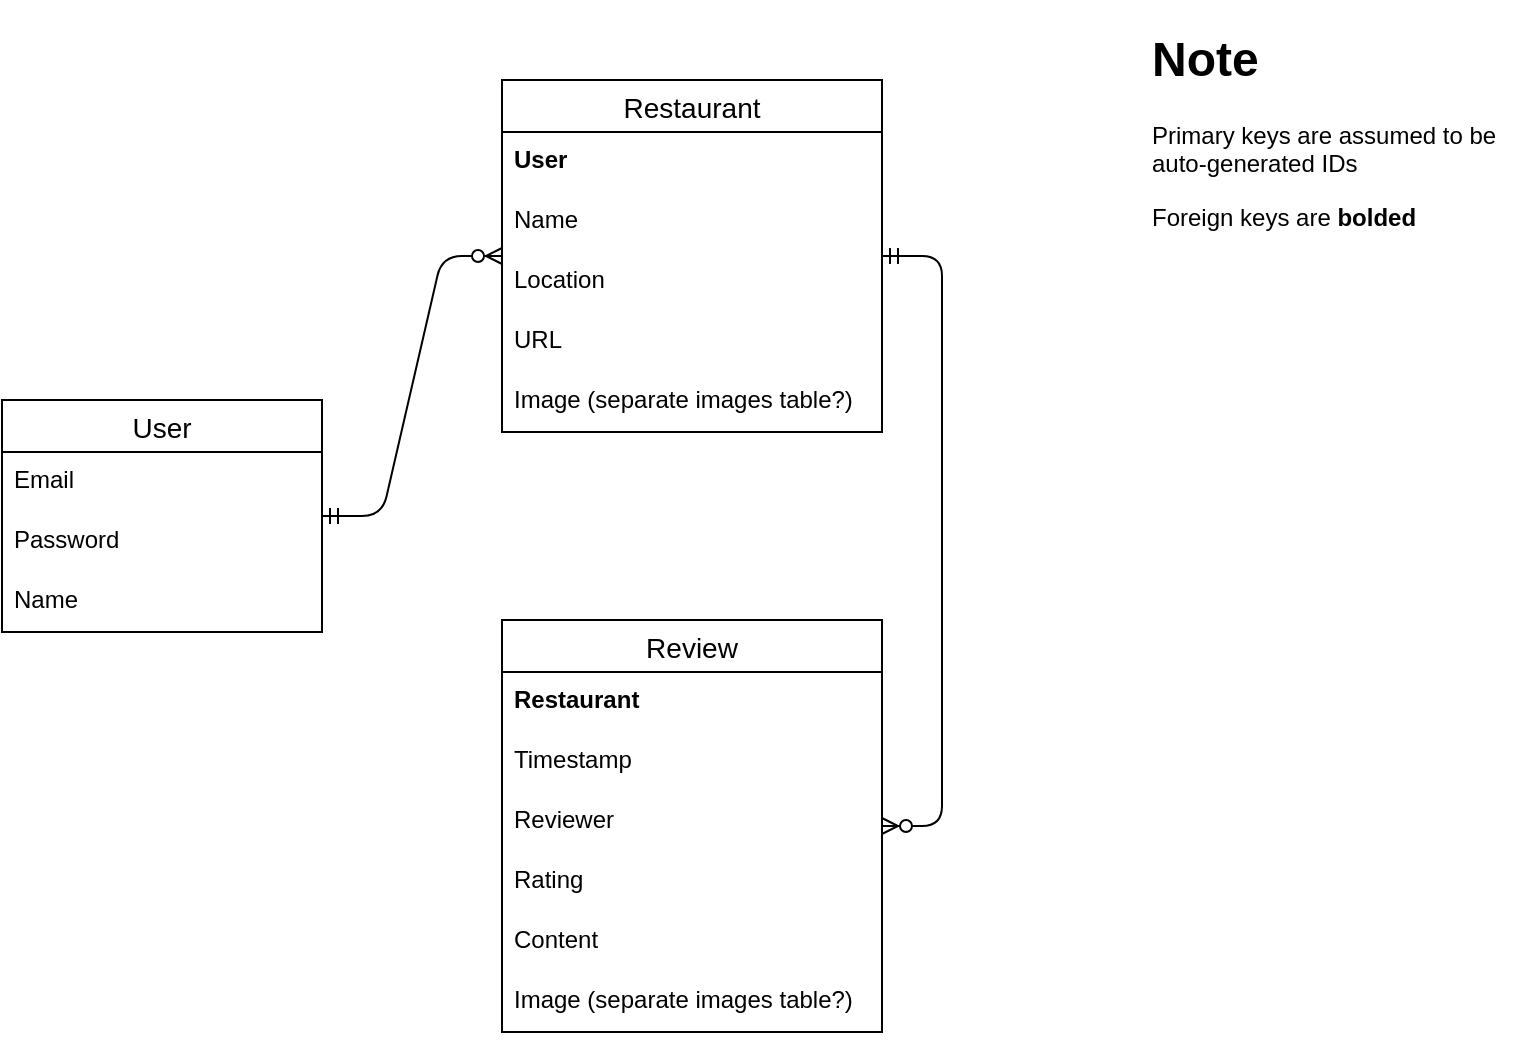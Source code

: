 <mxfile version="14.8.4" type="device" pages="12"><diagram id="5oEE_ct5VxnnMTfyOoCr" name="Schema"><mxGraphModel dx="1199" dy="1152" grid="1" gridSize="10" guides="1" tooltips="1" connect="1" arrows="1" fold="1" page="1" pageScale="1" pageWidth="850" pageHeight="1100" math="0" shadow="0"><root><mxCell id="q6ks9t6VOTI4pPH1_B_X-0"/><mxCell id="q6ks9t6VOTI4pPH1_B_X-1" parent="q6ks9t6VOTI4pPH1_B_X-0"/><mxCell id="yuZAenUmKrRxkh9BhnZt-13" value="User" style="swimlane;fontStyle=0;childLayout=stackLayout;horizontal=1;startSize=26;horizontalStack=0;resizeParent=1;resizeParentMax=0;resizeLast=0;collapsible=1;marginBottom=0;align=center;fontSize=14;" vertex="1" parent="q6ks9t6VOTI4pPH1_B_X-1"><mxGeometry x="80" y="200" width="160" height="116" as="geometry"/></mxCell><mxCell id="yuZAenUmKrRxkh9BhnZt-14" value="Email" style="text;strokeColor=none;fillColor=none;spacingLeft=4;spacingRight=4;overflow=hidden;rotatable=0;points=[[0,0.5],[1,0.5]];portConstraint=eastwest;fontSize=12;" vertex="1" parent="yuZAenUmKrRxkh9BhnZt-13"><mxGeometry y="26" width="160" height="30" as="geometry"/></mxCell><mxCell id="yuZAenUmKrRxkh9BhnZt-15" value="Password" style="text;strokeColor=none;fillColor=none;spacingLeft=4;spacingRight=4;overflow=hidden;rotatable=0;points=[[0,0.5],[1,0.5]];portConstraint=eastwest;fontSize=12;" vertex="1" parent="yuZAenUmKrRxkh9BhnZt-13"><mxGeometry y="56" width="160" height="30" as="geometry"/></mxCell><mxCell id="yuZAenUmKrRxkh9BhnZt-16" value="Name" style="text;strokeColor=none;fillColor=none;spacingLeft=4;spacingRight=4;overflow=hidden;rotatable=0;points=[[0,0.5],[1,0.5]];portConstraint=eastwest;fontSize=12;" vertex="1" parent="yuZAenUmKrRxkh9BhnZt-13"><mxGeometry y="86" width="160" height="30" as="geometry"/></mxCell><mxCell id="yuZAenUmKrRxkh9BhnZt-17" value="Restaurant" style="swimlane;fontStyle=0;childLayout=stackLayout;horizontal=1;startSize=26;horizontalStack=0;resizeParent=1;resizeParentMax=0;resizeLast=0;collapsible=1;marginBottom=0;align=center;fontSize=14;" vertex="1" parent="q6ks9t6VOTI4pPH1_B_X-1"><mxGeometry x="330" y="40" width="190" height="176" as="geometry"/></mxCell><mxCell id="yuZAenUmKrRxkh9BhnZt-47" value="User" style="text;strokeColor=none;fillColor=none;spacingLeft=4;spacingRight=4;overflow=hidden;rotatable=0;points=[[0,0.5],[1,0.5]];portConstraint=eastwest;fontSize=12;fontStyle=1" vertex="1" parent="yuZAenUmKrRxkh9BhnZt-17"><mxGeometry y="26" width="190" height="30" as="geometry"/></mxCell><mxCell id="yuZAenUmKrRxkh9BhnZt-18" value="Name" style="text;strokeColor=none;fillColor=none;spacingLeft=4;spacingRight=4;overflow=hidden;rotatable=0;points=[[0,0.5],[1,0.5]];portConstraint=eastwest;fontSize=12;" vertex="1" parent="yuZAenUmKrRxkh9BhnZt-17"><mxGeometry y="56" width="190" height="30" as="geometry"/></mxCell><mxCell id="yuZAenUmKrRxkh9BhnZt-20" value="Location" style="text;strokeColor=none;fillColor=none;spacingLeft=4;spacingRight=4;overflow=hidden;rotatable=0;points=[[0,0.5],[1,0.5]];portConstraint=eastwest;fontSize=12;" vertex="1" parent="yuZAenUmKrRxkh9BhnZt-17"><mxGeometry y="86" width="190" height="30" as="geometry"/></mxCell><mxCell id="yuZAenUmKrRxkh9BhnZt-36" value="URL" style="text;strokeColor=none;fillColor=none;spacingLeft=4;spacingRight=4;overflow=hidden;rotatable=0;points=[[0,0.5],[1,0.5]];portConstraint=eastwest;fontSize=12;" vertex="1" parent="yuZAenUmKrRxkh9BhnZt-17"><mxGeometry y="116" width="190" height="30" as="geometry"/></mxCell><mxCell id="yuZAenUmKrRxkh9BhnZt-19" value="Image (separate images table?)" style="text;strokeColor=none;fillColor=none;spacingLeft=4;spacingRight=4;overflow=hidden;rotatable=0;points=[[0,0.5],[1,0.5]];portConstraint=eastwest;fontSize=12;" vertex="1" parent="yuZAenUmKrRxkh9BhnZt-17"><mxGeometry y="146" width="190" height="30" as="geometry"/></mxCell><mxCell id="yuZAenUmKrRxkh9BhnZt-37" value="Review" style="swimlane;fontStyle=0;childLayout=stackLayout;horizontal=1;startSize=26;horizontalStack=0;resizeParent=1;resizeParentMax=0;resizeLast=0;collapsible=1;marginBottom=0;align=center;fontSize=14;" vertex="1" parent="q6ks9t6VOTI4pPH1_B_X-1"><mxGeometry x="330" y="310" width="190" height="206" as="geometry"/></mxCell><mxCell id="yuZAenUmKrRxkh9BhnZt-38" value="Restaurant" style="text;strokeColor=none;fillColor=none;spacingLeft=4;spacingRight=4;overflow=hidden;rotatable=0;points=[[0,0.5],[1,0.5]];portConstraint=eastwest;fontSize=12;fontStyle=1" vertex="1" parent="yuZAenUmKrRxkh9BhnZt-37"><mxGeometry y="26" width="190" height="30" as="geometry"/></mxCell><mxCell id="yuZAenUmKrRxkh9BhnZt-64" value="Timestamp" style="text;strokeColor=none;fillColor=none;spacingLeft=4;spacingRight=4;overflow=hidden;rotatable=0;points=[[0,0.5],[1,0.5]];portConstraint=eastwest;fontSize=12;" vertex="1" parent="yuZAenUmKrRxkh9BhnZt-37"><mxGeometry y="56" width="190" height="30" as="geometry"/></mxCell><mxCell id="yuZAenUmKrRxkh9BhnZt-46" value="Reviewer" style="text;strokeColor=none;fillColor=none;spacingLeft=4;spacingRight=4;overflow=hidden;rotatable=0;points=[[0,0.5],[1,0.5]];portConstraint=eastwest;fontSize=12;" vertex="1" parent="yuZAenUmKrRxkh9BhnZt-37"><mxGeometry y="86" width="190" height="30" as="geometry"/></mxCell><mxCell id="yuZAenUmKrRxkh9BhnZt-40" value="Rating" style="text;strokeColor=none;fillColor=none;spacingLeft=4;spacingRight=4;overflow=hidden;rotatable=0;points=[[0,0.5],[1,0.5]];portConstraint=eastwest;fontSize=12;" vertex="1" parent="yuZAenUmKrRxkh9BhnZt-37"><mxGeometry y="116" width="190" height="30" as="geometry"/></mxCell><mxCell id="yuZAenUmKrRxkh9BhnZt-39" value="Content" style="text;strokeColor=none;fillColor=none;spacingLeft=4;spacingRight=4;overflow=hidden;rotatable=0;points=[[0,0.5],[1,0.5]];portConstraint=eastwest;fontSize=12;" vertex="1" parent="yuZAenUmKrRxkh9BhnZt-37"><mxGeometry y="146" width="190" height="30" as="geometry"/></mxCell><mxCell id="yuZAenUmKrRxkh9BhnZt-43" value="Image (separate images table?)" style="text;strokeColor=none;fillColor=none;spacingLeft=4;spacingRight=4;overflow=hidden;rotatable=0;points=[[0,0.5],[1,0.5]];portConstraint=eastwest;fontSize=12;fontStyle=0" vertex="1" parent="yuZAenUmKrRxkh9BhnZt-37"><mxGeometry y="176" width="190" height="30" as="geometry"/></mxCell><mxCell id="yuZAenUmKrRxkh9BhnZt-42" value="&lt;h1&gt;Note&lt;/h1&gt;&lt;p&gt;Primary keys are assumed to be auto-generated IDs&lt;/p&gt;&lt;p&gt;Foreign keys are &lt;b&gt;bolded&lt;/b&gt;&lt;/p&gt;" style="text;html=1;strokeColor=none;fillColor=none;spacing=5;spacingTop=-20;whiteSpace=wrap;overflow=hidden;rounded=0;" vertex="1" parent="q6ks9t6VOTI4pPH1_B_X-1"><mxGeometry x="650" y="10" width="190" height="120" as="geometry"/></mxCell><mxCell id="yuZAenUmKrRxkh9BhnZt-61" value="" style="edgeStyle=entityRelationEdgeStyle;fontSize=12;html=1;endArrow=ERzeroToMany;startArrow=ERmandOne;" edge="1" parent="q6ks9t6VOTI4pPH1_B_X-1" source="yuZAenUmKrRxkh9BhnZt-13" target="yuZAenUmKrRxkh9BhnZt-17"><mxGeometry width="100" height="100" relative="1" as="geometry"><mxPoint x="420" y="340" as="sourcePoint"/><mxPoint x="520" y="240" as="targetPoint"/></mxGeometry></mxCell><mxCell id="yuZAenUmKrRxkh9BhnZt-62" value="" style="edgeStyle=entityRelationEdgeStyle;fontSize=12;html=1;endArrow=ERzeroToMany;startArrow=ERmandOne;" edge="1" parent="q6ks9t6VOTI4pPH1_B_X-1" source="yuZAenUmKrRxkh9BhnZt-17" target="yuZAenUmKrRxkh9BhnZt-37"><mxGeometry width="100" height="100" relative="1" as="geometry"><mxPoint x="420" y="340" as="sourcePoint"/><mxPoint x="520" y="240" as="targetPoint"/></mxGeometry></mxCell></root></mxGraphModel></diagram><diagram id="NB1L6cNNMP4QHgLLahDc" name="Flow Diagrams"><mxGraphModel dx="1199" dy="1152" grid="1" gridSize="10" guides="1" tooltips="1" connect="1" arrows="1" fold="1" page="1" pageScale="1" pageWidth="850" pageHeight="1100" math="0" shadow="0"><root><mxCell id="PWWmyEeQznSZ1JZ-fvYq-0"/><mxCell id="PWWmyEeQznSZ1JZ-fvYq-1" parent="PWWmyEeQznSZ1JZ-fvYq-0"/><mxCell id="PWWmyEeQznSZ1JZ-fvYq-2" value="Login/registration flow" style="ellipse" parent="PWWmyEeQznSZ1JZ-fvYq-1" vertex="1"><mxGeometry x="98.69" y="40" width="156.04" height="30" as="geometry"/></mxCell><mxCell id="PWWmyEeQznSZ1JZ-fvYq-3" value="Enter field data" style="rounded=1;" parent="PWWmyEeQznSZ1JZ-fvYq-1" vertex="1"><mxGeometry x="133.8" y="170" width="96.2" height="30" as="geometry"/></mxCell><mxCell id="PWWmyEeQznSZ1JZ-fvYq-4" value="" style="curved=1;noEdgeStyle=1;orthogonal=1;" parent="PWWmyEeQznSZ1JZ-fvYq-1" source="PWWmyEeQznSZ1JZ-fvYq-2" target="PWWmyEeQznSZ1JZ-fvYq-3" edge="1"><mxGeometry relative="1" as="geometry"><Array as="points"><mxPoint x="173.963" y="82"/><mxPoint x="173.963" y="158"/></Array></mxGeometry></mxCell><mxCell id="PWWmyEeQznSZ1JZ-fvYq-5" value="Submit" style="rounded=1;" parent="PWWmyEeQznSZ1JZ-fvYq-1" vertex="1"><mxGeometry x="98.685" y="550" width="80" height="30" as="geometry"/></mxCell><mxCell id="PWWmyEeQznSZ1JZ-fvYq-6" value="" style="curved=1;noEdgeStyle=1;orthogonal=1;" parent="PWWmyEeQznSZ1JZ-fvYq-1" source="PWWmyEeQznSZ1JZ-fvYq-9" target="PWWmyEeQznSZ1JZ-fvYq-5" edge="1"><mxGeometry relative="1" as="geometry"><Array as="points"><mxPoint x="90.344" y="462"/><mxPoint x="138.685" y="538"/></Array></mxGeometry></mxCell><mxCell id="PWWmyEeQznSZ1JZ-fvYq-7" value="(Validate on server)" style="rounded=1;" parent="PWWmyEeQznSZ1JZ-fvYq-1" vertex="1"><mxGeometry x="130" y="680" width="127.02" height="30" as="geometry"/></mxCell><mxCell id="PWWmyEeQznSZ1JZ-fvYq-8" value="" style="curved=1;noEdgeStyle=1;orthogonal=1;" parent="PWWmyEeQznSZ1JZ-fvYq-1" source="PWWmyEeQznSZ1JZ-fvYq-5" target="PWWmyEeQznSZ1JZ-fvYq-7" edge="1"><mxGeometry relative="1" as="geometry"><Array as="points"><mxPoint x="138.685" y="592"/><mxPoint x="187.027" y="668"/></Array></mxGeometry></mxCell><mxCell id="PWWmyEeQznSZ1JZ-fvYq-9" value="Validate on client" style="rounded=1;" parent="PWWmyEeQznSZ1JZ-fvYq-1" vertex="1"><mxGeometry x="50" y="360" width="100" height="30" as="geometry"/></mxCell><mxCell id="PWWmyEeQznSZ1JZ-fvYq-10" value="" style="curved=1;noEdgeStyle=1;orthogonal=1;" parent="PWWmyEeQznSZ1JZ-fvYq-1" source="PWWmyEeQznSZ1JZ-fvYq-3" target="PWWmyEeQznSZ1JZ-fvYq-9" edge="1"><mxGeometry relative="1" as="geometry"><Array as="points"><mxPoint x="156.197" y="212"/><mxPoint x="90.344" y="288"/></Array></mxGeometry></mxCell><mxCell id="PWWmyEeQznSZ1JZ-fvYq-11" value="Examples:&#10;&#10;Registration&#10;- Email&#10;- Name&#10;- Password&#10;&#10;Login&#10;- Email&#10;- Password" style="rounded=1;" parent="PWWmyEeQznSZ1JZ-fvYq-1" vertex="1"><mxGeometry x="165.938" y="300" width="180" height="150" as="geometry"/></mxCell><mxCell id="PWWmyEeQznSZ1JZ-fvYq-12" value="" style="curved=1;noEdgeStyle=1;orthogonal=1;" parent="PWWmyEeQznSZ1JZ-fvYq-1" source="PWWmyEeQznSZ1JZ-fvYq-3" target="PWWmyEeQznSZ1JZ-fvYq-11" edge="1"><mxGeometry relative="1" as="geometry"><Array as="points"><mxPoint x="191.729" y="212"/><mxPoint x="255.938" y="288"/></Array></mxGeometry></mxCell><mxCell id="PWWmyEeQznSZ1JZ-fvYq-13" value="Add new user to database" style="rounded=1;" parent="PWWmyEeQznSZ1JZ-fvYq-1" vertex="1"><mxGeometry x="30" y="810" width="150.68" height="30" as="geometry"/></mxCell><mxCell id="PWWmyEeQznSZ1JZ-fvYq-14" value="" style="curved=1;noEdgeStyle=1;orthogonal=1;" parent="PWWmyEeQznSZ1JZ-fvYq-1" source="PWWmyEeQznSZ1JZ-fvYq-7" target="PWWmyEeQznSZ1JZ-fvYq-13" edge="1"><mxGeometry relative="1" as="geometry"><Array as="points"><mxPoint x="163.566" y="722"/><mxPoint x="140.344" y="798"/></Array></mxGeometry></mxCell><mxCell id="PWWmyEeQznSZ1JZ-fvYq-15" value="Registration: Redirect user to login&#10;&#10;Login: Redirect user to protected area" style="rounded=1;" parent="PWWmyEeQznSZ1JZ-fvYq-1" vertex="1"><mxGeometry x="240.73" y="770" width="239.27" height="70" as="geometry"/></mxCell><mxCell id="PWWmyEeQznSZ1JZ-fvYq-16" value="" style="curved=1;noEdgeStyle=1;orthogonal=1;" parent="PWWmyEeQznSZ1JZ-fvYq-1" source="PWWmyEeQznSZ1JZ-fvYq-7" target="PWWmyEeQznSZ1JZ-fvYq-15" edge="1"><mxGeometry relative="1" as="geometry"><Array as="points"><mxPoint x="210.488" y="722"/><mxPoint x="281" y="730"/><mxPoint x="350" y="690"/></Array></mxGeometry></mxCell></root></mxGraphModel></diagram><diagram id="trnFAMOCiXmNxdwRPnvI" name="Landing Page (TBD)"><mxGraphModel dx="1199" dy="1152" grid="1" gridSize="10" guides="1" tooltips="1" connect="1" arrows="1" fold="1" page="1" pageScale="1" pageWidth="850" pageHeight="1100" math="0" shadow="0"><root><mxCell id="IShgyGqzFQyoxaqM4E1Y-0"/><mxCell id="IShgyGqzFQyoxaqM4E1Y-1" parent="IShgyGqzFQyoxaqM4E1Y-0"/></root></mxGraphModel></diagram><diagram id="-IzSs8JwhShNjIksfVGV" name="Registration Page"><mxGraphModel dx="1199" dy="1152" grid="1" gridSize="10" guides="1" tooltips="1" connect="1" arrows="1" fold="1" page="1" pageScale="1" pageWidth="850" pageHeight="1100" math="0" shadow="0"><root><mxCell id="0"/><mxCell id="1" parent="0"/><mxCell id="HntoOX26XfQ81W0sV016-1" value="New User Registration" style="text;html=1;resizable=0;autosize=1;align=left;verticalAlign=middle;points=[];rounded=0;fontSize=12;strokeWidth=1;fontStyle=1" parent="1" vertex="1"><mxGeometry x="10" y="10" width="140" height="20" as="geometry"/></mxCell><mxCell id="xUunPbZxuESFUdD2i9Ii-1" value="E-mail" style="text;html=1;resizable=0;autosize=1;align=left;verticalAlign=middle;points=[];fillColor=none;strokeColor=none;rounded=0;fontSize=12;" parent="1" vertex="1"><mxGeometry x="10" y="70" width="50" height="20" as="geometry"/></mxCell><mxCell id="xUunPbZxuESFUdD2i9Ii-3" value="" style="rounded=0;whiteSpace=wrap;html=1;fontSize=12;strokeWidth=1;align=left;" parent="1" vertex="1"><mxGeometry x="130" y="70" width="120" height="20" as="geometry"/></mxCell><mxCell id="xUunPbZxuESFUdD2i9Ii-4" value="Password" style="text;html=1;resizable=0;autosize=1;align=left;verticalAlign=middle;points=[];fillColor=none;strokeColor=none;rounded=0;fontSize=12;" parent="1" vertex="1"><mxGeometry x="10" y="100" width="70" height="20" as="geometry"/></mxCell><mxCell id="xUunPbZxuESFUdD2i9Ii-5" value="" style="rounded=0;whiteSpace=wrap;html=1;fontSize=12;strokeWidth=1;align=left;" parent="1" vertex="1"><mxGeometry x="130" y="100" width="120" height="20" as="geometry"/></mxCell><mxCell id="xUunPbZxuESFUdD2i9Ii-6" value="Name" style="text;html=1;resizable=0;autosize=1;align=left;verticalAlign=middle;points=[];fillColor=none;strokeColor=none;rounded=0;fontSize=12;" parent="1" vertex="1"><mxGeometry x="10" y="40" width="50" height="20" as="geometry"/></mxCell><mxCell id="xUunPbZxuESFUdD2i9Ii-7" value="" style="rounded=0;whiteSpace=wrap;html=1;fontSize=12;strokeWidth=1;align=left;" parent="1" vertex="1"><mxGeometry x="130" y="40" width="120" height="20" as="geometry"/></mxCell><mxCell id="xUunPbZxuESFUdD2i9Ii-8" value="Register" style="rounded=1;whiteSpace=wrap;html=1;fontSize=12;strokeWidth=1;align=center;" parent="1" vertex="1"><mxGeometry x="10" y="170" width="240" height="40" as="geometry"/></mxCell><mxCell id="-ZeuVFRbEGN-DeScCidq-1" value="" style="rounded=0;whiteSpace=wrap;html=1;fontSize=12;strokeWidth=1;align=left;" parent="1" vertex="1"><mxGeometry x="130" y="130" width="120" height="20" as="geometry"/></mxCell><mxCell id="-ZeuVFRbEGN-DeScCidq-2" value="Confirm password" style="text;html=1;resizable=0;autosize=1;align=left;verticalAlign=middle;points=[];fillColor=none;strokeColor=none;rounded=0;fontSize=12;" parent="1" vertex="1"><mxGeometry x="10" y="130" width="110" height="20" as="geometry"/></mxCell></root></mxGraphModel></diagram><diagram id="9DgxVjqB4Hf_qY9Wnvnv" name="Login Page"><mxGraphModel dx="1199" dy="1152" grid="1" gridSize="10" guides="1" tooltips="1" connect="1" arrows="1" fold="1" page="1" pageScale="1" pageWidth="850" pageHeight="1100" math="0" shadow="0"><root><mxCell id="tY2n0kqYDzFk_9S9BR81-0"/><mxCell id="tY2n0kqYDzFk_9S9BR81-1" parent="tY2n0kqYDzFk_9S9BR81-0"/><mxCell id="zfpUDDofMcg_1x626n65-0" value="Login" style="text;html=1;resizable=0;autosize=1;align=left;verticalAlign=middle;points=[];rounded=0;fontSize=12;strokeWidth=1;fontStyle=1" parent="tY2n0kqYDzFk_9S9BR81-1" vertex="1"><mxGeometry x="10" y="10" width="50" height="20" as="geometry"/></mxCell><mxCell id="zfpUDDofMcg_1x626n65-1" value="E-mail" style="text;html=1;resizable=0;autosize=1;align=left;verticalAlign=middle;points=[];fillColor=none;strokeColor=none;rounded=0;fontSize=12;" parent="tY2n0kqYDzFk_9S9BR81-1" vertex="1"><mxGeometry x="10" y="40" width="50" height="20" as="geometry"/></mxCell><mxCell id="zfpUDDofMcg_1x626n65-2" value="" style="rounded=0;whiteSpace=wrap;html=1;fontSize=12;strokeWidth=1;align=left;" parent="tY2n0kqYDzFk_9S9BR81-1" vertex="1"><mxGeometry x="80" y="40" width="120" height="20" as="geometry"/></mxCell><mxCell id="zfpUDDofMcg_1x626n65-3" value="Password" style="text;html=1;resizable=0;autosize=1;align=left;verticalAlign=middle;points=[];fillColor=none;strokeColor=none;rounded=0;fontSize=12;" parent="tY2n0kqYDzFk_9S9BR81-1" vertex="1"><mxGeometry x="10" y="70" width="70" height="20" as="geometry"/></mxCell><mxCell id="zfpUDDofMcg_1x626n65-4" value="" style="rounded=0;whiteSpace=wrap;html=1;fontSize=12;strokeWidth=1;align=left;" parent="tY2n0kqYDzFk_9S9BR81-1" vertex="1"><mxGeometry x="80" y="70" width="120" height="20" as="geometry"/></mxCell><mxCell id="zfpUDDofMcg_1x626n65-7" value="Log in" style="rounded=1;whiteSpace=wrap;html=1;fontSize=12;strokeWidth=1;align=center;" parent="tY2n0kqYDzFk_9S9BR81-1" vertex="1"><mxGeometry x="10" y="110" width="190" height="40" as="geometry"/></mxCell></root></mxGraphModel></diagram><diagram id="w1n1reER5JrGZcMKIsMw" name="Browse Restaurants Page"><mxGraphModel dx="1199" dy="1152" grid="1" gridSize="10" guides="1" tooltips="1" connect="1" arrows="1" fold="1" page="1" pageScale="1" pageWidth="850" pageHeight="1100" math="0" shadow="0"><root><mxCell id="-r0AwPNK8H62hGF5ujIw-0"/><mxCell id="-r0AwPNK8H62hGF5ujIw-1" parent="-r0AwPNK8H62hGF5ujIw-0"/><mxCell id="bAMBbLptKbSzUpQIJbuM-0" value="Restaurants" style="text;html=1;resizable=0;autosize=1;align=left;verticalAlign=middle;points=[];rounded=0;fontSize=12;strokeWidth=1;fontStyle=1" parent="-r0AwPNK8H62hGF5ujIw-1" vertex="1"><mxGeometry x="10" y="10" width="80" height="20" as="geometry"/></mxCell><mxCell id="bAMBbLptKbSzUpQIJbuM-6" value="" style="swimlane;startSize=0;fontSize=12;strokeWidth=1;align=left;" parent="-r0AwPNK8H62hGF5ujIw-1" vertex="1"><mxGeometry x="10" y="100" width="760" height="120" as="geometry"><mxRectangle x="320" y="180" width="50" height="40" as="alternateBounds"/></mxGeometry></mxCell><UserObject label="Restaurant widget" link="data:page/id,oKsm577BF51OUlPjKd9j" id="bAMBbLptKbSzUpQIJbuM-7"><mxCell style="text;html=1;align=center;verticalAlign=middle;resizable=0;points=[];autosize=1;strokeColor=none;fontSize=12;" parent="bAMBbLptKbSzUpQIJbuM-6" vertex="1"><mxGeometry x="20" y="20" width="110" height="20" as="geometry"/></mxCell></UserObject><mxCell id="aClBaHgAkq3onh2VYfsg-7" value="" style="swimlane;startSize=0;fontSize=12;strokeWidth=1;align=left;" parent="-r0AwPNK8H62hGF5ujIw-1" vertex="1"><mxGeometry x="10" y="240" width="760" height="120" as="geometry"><mxRectangle x="300" y="570" width="50" height="40" as="alternateBounds"/></mxGeometry></mxCell><UserObject label="Restaurant widget" link="data:page/id,oKsm577BF51OUlPjKd9j" id="aClBaHgAkq3onh2VYfsg-8"><mxCell style="text;html=1;align=center;verticalAlign=middle;resizable=0;points=[];autosize=1;strokeColor=none;fontSize=12;" parent="aClBaHgAkq3onh2VYfsg-7" vertex="1"><mxGeometry x="20" y="20" width="110" height="20" as="geometry"/></mxCell></UserObject><mxCell id="aClBaHgAkq3onh2VYfsg-9" value="" style="swimlane;startSize=0;fontSize=12;strokeWidth=1;align=left;" parent="-r0AwPNK8H62hGF5ujIw-1" vertex="1"><mxGeometry x="10" y="380" width="760" height="120" as="geometry"><mxRectangle x="300" y="570" width="50" height="40" as="alternateBounds"/></mxGeometry></mxCell><UserObject label="Restaurant widget" link="data:page/id,oKsm577BF51OUlPjKd9j" id="U6wfQAdIhi-CPIbImgm1-0"><mxCell style="text;html=1;align=center;verticalAlign=middle;resizable=0;points=[];autosize=1;strokeColor=none;fontSize=12;" parent="aClBaHgAkq3onh2VYfsg-9" vertex="1"><mxGeometry x="20" y="20" width="110" height="20" as="geometry"/></mxCell></UserObject><mxCell id="iGVzAKIRrwVT7LvfYPIJ-0" value="Search for a restaurant..." style="rounded=0;whiteSpace=wrap;html=1;fontSize=12;strokeWidth=1;align=left;" parent="-r0AwPNK8H62hGF5ujIw-1" vertex="1"><mxGeometry x="10" y="50" width="270" height="30" as="geometry"/></mxCell><mxCell id="-wDoNVLMNA91_qYb7Wbk-0" value="" style="html=1;verticalLabelPosition=bottom;align=center;labelBackgroundColor=#ffffff;verticalAlign=top;strokeWidth=2;strokeColor=#0080F0;shadow=0;dashed=0;shape=mxgraph.ios7.icons.looking_glass;fontSize=12;" parent="-r0AwPNK8H62hGF5ujIw-1" vertex="1"><mxGeometry x="290" y="50" width="30" height="30" as="geometry"/></mxCell><UserObject label="Add a restaurant" link="data:page/id,lYyxohsqgiOcrcpc_skJ" id="h7RX58SiTbSNj-ed2VGj-0"><mxCell style="rounded=1;whiteSpace=wrap;html=1;fontSize=12;strokeWidth=1;align=center;" parent="-r0AwPNK8H62hGF5ujIw-1" vertex="1"><mxGeometry x="90" y="10" width="120" height="20" as="geometry"/></mxCell></UserObject><mxCell id="h7RX58SiTbSNj-ed2VGj-1" value="" style="shape=image;html=1;verticalAlign=top;verticalLabelPosition=bottom;labelBackgroundColor=#ffffff;imageAspect=0;aspect=fixed;image=https://cdn3.iconfinder.com/data/icons/user-interface-169/32/plus-128.png;fontSize=12;strokeWidth=1;" parent="-r0AwPNK8H62hGF5ujIw-1" vertex="1"><mxGeometry x="90" y="11" width="18" height="18" as="geometry"/></mxCell></root></mxGraphModel></diagram><diagram id="oKsm577BF51OUlPjKd9j" name="Restaurant Widget"><mxGraphModel dx="1199" dy="1152" grid="1" gridSize="10" guides="1" tooltips="1" connect="1" arrows="1" fold="1" page="1" pageScale="1" pageWidth="850" pageHeight="100" math="0" shadow="0"><root><mxCell id="xOiHz7PJk9y8QkneJvLk-0"/><mxCell id="xOiHz7PJk9y8QkneJvLk-1" parent="xOiHz7PJk9y8QkneJvLk-0"/><mxCell id="xOiHz7PJk9y8QkneJvLk-3" value="" style="shape=image;html=1;verticalLabelPosition=bottom;verticalAlign=top;imageAspect=0;image=img/clipart/Gear_128x128.png;fontSize=12;strokeWidth=1;" parent="xOiHz7PJk9y8QkneJvLk-1" vertex="1"><mxGeometry x="10" y="10" width="100" height="120" as="geometry"/></mxCell><mxCell id="Xf-Ta94p-GAqrN7V6eo5-0" value="Restaurant Name" style="text;html=1;strokeColor=none;fillColor=none;align=left;verticalAlign=middle;whiteSpace=wrap;rounded=0;fontSize=12;" parent="xOiHz7PJk9y8QkneJvLk-1" vertex="1"><mxGeometry x="120" y="10" width="200" height="20" as="geometry"/></mxCell><mxCell id="Xf-Ta94p-GAqrN7V6eo5-1" value="" style="verticalLabelPosition=bottom;shadow=0;dashed=0;align=center;html=1;verticalAlign=top;strokeWidth=1;shape=mxgraph.mockup.misc.rating;strokeColor=#999999;fillColor=#ffff00;emptyFillColor=#ffffff;grade=4;ratingScale=5;ratingStyle=star;fontSize=12;" parent="xOiHz7PJk9y8QkneJvLk-1" vertex="1"><mxGeometry x="120" y="30" width="225" height="30" as="geometry"/></mxCell><mxCell id="Xf-Ta94p-GAqrN7V6eo5-2" value="# reviews" style="text;html=1;resizable=0;autosize=1;align=left;verticalAlign=middle;points=[];fillColor=none;strokeColor=none;rounded=0;fontSize=12;" parent="xOiHz7PJk9y8QkneJvLk-1" vertex="1"><mxGeometry x="335" y="35" width="70" height="20" as="geometry"/></mxCell><mxCell id="Xf-Ta94p-GAqrN7V6eo5-4" value="Restaurant cuisine" style="text;html=1;strokeColor=none;fillColor=none;align=left;verticalAlign=middle;whiteSpace=wrap;rounded=0;fontSize=12;" parent="xOiHz7PJk9y8QkneJvLk-1" vertex="1"><mxGeometry x="120" y="70" width="200" height="20" as="geometry"/></mxCell><mxCell id="Xf-Ta94p-GAqrN7V6eo5-5" value="Restaurant address" style="text;html=1;strokeColor=none;fillColor=none;align=left;verticalAlign=middle;whiteSpace=wrap;rounded=0;fontSize=12;" parent="xOiHz7PJk9y8QkneJvLk-1" vertex="1"><mxGeometry x="120" y="100" width="200" height="20" as="geometry"/></mxCell></root></mxGraphModel></diagram><diagram id="lYyxohsqgiOcrcpc_skJ" name="Add Restaurant Page"><mxGraphModel dx="1199" dy="1152" grid="1" gridSize="10" guides="1" tooltips="1" connect="1" arrows="1" fold="1" page="1" pageScale="1" pageWidth="850" pageHeight="1100" math="0" shadow="0"><root><mxCell id="yvC40Ot_Q-Ygmo_5cs4i-0"/><mxCell id="yvC40Ot_Q-Ygmo_5cs4i-1" parent="yvC40Ot_Q-Ygmo_5cs4i-0"/><mxCell id="VDcqutI0QOgjlABemocd-0" value="Add a new restaurant" style="text;html=1;resizable=0;autosize=1;align=left;verticalAlign=middle;points=[];rounded=0;fontSize=12;strokeWidth=1;fontStyle=1" parent="yvC40Ot_Q-Ygmo_5cs4i-1" vertex="1"><mxGeometry x="10" y="10" width="140" height="20" as="geometry"/></mxCell><mxCell id="VDcqutI0QOgjlABemocd-1" value="Name" style="text;html=1;resizable=0;autosize=1;align=left;verticalAlign=middle;points=[];fillColor=none;strokeColor=none;rounded=0;fontSize=12;" parent="yvC40Ot_Q-Ygmo_5cs4i-1" vertex="1"><mxGeometry x="10" y="130" width="50" height="20" as="geometry"/></mxCell><mxCell id="VDcqutI0QOgjlABemocd-2" value="" style="rounded=0;whiteSpace=wrap;html=1;fontSize=12;strokeWidth=1;align=center;" parent="yvC40Ot_Q-Ygmo_5cs4i-1" vertex="1"><mxGeometry x="260" y="130" width="120" height="20" as="geometry"/></mxCell><mxCell id="VDcqutI0QOgjlABemocd-3" value="Cuisine &lt;i&gt;(separate multiple by comma)&lt;/i&gt;" style="text;html=1;resizable=0;autosize=1;align=left;verticalAlign=middle;points=[];fillColor=none;strokeColor=none;rounded=0;fontSize=12;" parent="yvC40Ot_Q-Ygmo_5cs4i-1" vertex="1"><mxGeometry x="10" y="160" width="220" height="20" as="geometry"/></mxCell><mxCell id="VDcqutI0QOgjlABemocd-4" value="" style="rounded=0;whiteSpace=wrap;html=1;fontSize=12;strokeWidth=1;align=center;" parent="yvC40Ot_Q-Ygmo_5cs4i-1" vertex="1"><mxGeometry x="260" y="160" width="120" height="20" as="geometry"/></mxCell><mxCell id="xAF6rA6uh-TFg2U0s4Y5-0" value="Submit and add review" style="rounded=1;whiteSpace=wrap;html=1;fontSize=12;strokeWidth=1;align=center;" parent="yvC40Ot_Q-Ygmo_5cs4i-1" vertex="1"><mxGeometry x="10" y="260" width="130" height="20" as="geometry"/></mxCell><mxCell id="xAF6rA6uh-TFg2U0s4Y5-1" value="Location &lt;i&gt;(use geo API)&lt;/i&gt;" style="text;html=1;resizable=0;autosize=1;align=left;verticalAlign=middle;points=[];fillColor=none;strokeColor=none;rounded=0;fontSize=12;" parent="yvC40Ot_Q-Ygmo_5cs4i-1" vertex="1"><mxGeometry x="10" y="190" width="140" height="20" as="geometry"/></mxCell><mxCell id="xAF6rA6uh-TFg2U0s4Y5-2" value="" style="rounded=0;whiteSpace=wrap;html=1;fontSize=12;strokeWidth=1;align=center;" parent="yvC40Ot_Q-Ygmo_5cs4i-1" vertex="1"><mxGeometry x="260" y="190" width="120" height="20" as="geometry"/></mxCell><mxCell id="xAF6rA6uh-TFg2U0s4Y5-4" value="&lt;i&gt;(URL)&lt;/i&gt;" style="text;html=1;strokeColor=none;fillColor=none;align=left;verticalAlign=middle;whiteSpace=wrap;rounded=0;fontSize=12;" parent="yvC40Ot_Q-Ygmo_5cs4i-1" vertex="1"><mxGeometry x="10" y="220" width="40" height="20" as="geometry"/></mxCell><mxCell id="xAF6rA6uh-TFg2U0s4Y5-5" value="" style="rounded=0;whiteSpace=wrap;html=1;fontSize=12;strokeWidth=1;align=center;" parent="yvC40Ot_Q-Ygmo_5cs4i-1" vertex="1"><mxGeometry x="260" y="220" width="120" height="20" as="geometry"/></mxCell><mxCell id="xAF6rA6uh-TFg2U0s4Y5-8" value="&lt;i&gt;Submit without reviewing&lt;/i&gt;" style="rounded=1;whiteSpace=wrap;html=1;fontSize=12;strokeWidth=1;align=center;" parent="yvC40Ot_Q-Ygmo_5cs4i-1" vertex="1"><mxGeometry x="160" y="260" width="150" height="20" as="geometry"/></mxCell><mxCell id="xAF6rA6uh-TFg2U0s4Y5-9" value="" style="shape=image;html=1;verticalAlign=top;verticalLabelPosition=bottom;labelBackgroundColor=#ffffff;imageAspect=0;aspect=fixed;image=https://cdn0.iconfinder.com/data/icons/user-interface-1-32/32/upload-photo-2-128.png;fontSize=12;strokeWidth=1;" parent="yvC40Ot_Q-Ygmo_5cs4i-1" vertex="1"><mxGeometry x="10" y="40" width="90" height="90" as="geometry"/></mxCell></root></mxGraphModel></diagram><diagram id="7UlGSOKbcXPg8yKrGADc" name="View Restaurant Page"><mxGraphModel dx="1199" dy="1152" grid="1" gridSize="10" guides="1" tooltips="1" connect="1" arrows="1" fold="1" page="1" pageScale="1" pageWidth="850" pageHeight="1100" math="0" shadow="0"><root><mxCell id="ZYEDbc3dTAD8xd1XlS9h-0"/><mxCell id="ZYEDbc3dTAD8xd1XlS9h-1" parent="ZYEDbc3dTAD8xd1XlS9h-0"/><mxCell id="a9wmOETp0ZFwcOzgvyn9-0" value="Restaurant Name" style="text;html=1;resizable=0;autosize=1;align=left;verticalAlign=middle;points=[];fillColor=none;strokeColor=none;rounded=0;fontSize=12;fontStyle=1" parent="ZYEDbc3dTAD8xd1XlS9h-1" vertex="1"><mxGeometry x="10" y="10" width="110" height="20" as="geometry"/></mxCell><mxCell id="j1MrZsEhLLwvZ-ZDhLu5-0" value="" style="shape=image;html=1;verticalLabelPosition=bottom;verticalAlign=top;imageAspect=0;image=img/clipart/Gear_128x128.png;fontSize=12;strokeWidth=1;" parent="ZYEDbc3dTAD8xd1XlS9h-1" vertex="1"><mxGeometry x="20" y="40" width="125" height="150" as="geometry"/></mxCell><mxCell id="TY71lY2l7lBVMaE53FMW-0" value="" style="verticalLabelPosition=bottom;shadow=0;dashed=0;align=center;html=1;verticalAlign=top;strokeWidth=1;shape=mxgraph.mockup.misc.rating;strokeColor=#999999;fillColor=#ffff00;emptyFillColor=#ffffff;grade=4;ratingScale=5;ratingStyle=star;fontSize=12;" parent="ZYEDbc3dTAD8xd1XlS9h-1" vertex="1"><mxGeometry x="160" y="70" width="337.5" height="45" as="geometry"/></mxCell><mxCell id="1_sxzHVLu26mMyojMURi-0" value="Reviews" style="text;html=1;resizable=0;autosize=1;align=left;verticalAlign=middle;points=[];fillColor=none;strokeColor=none;rounded=0;fontSize=12;fontStyle=1" parent="ZYEDbc3dTAD8xd1XlS9h-1" vertex="1"><mxGeometry x="10" y="230" width="60" height="20" as="geometry"/></mxCell><UserObject label="Leave a review" link="data:page/id,n69WShkcUOdfEHUz3l8P" id="1_sxzHVLu26mMyojMURi-1"><mxCell style="rounded=1;whiteSpace=wrap;html=1;fontSize=12;strokeWidth=1;align=center;" parent="ZYEDbc3dTAD8xd1XlS9h-1" vertex="1"><mxGeometry x="80" y="230" width="120" height="20" as="geometry"/></mxCell></UserObject><mxCell id="1_sxzHVLu26mMyojMURi-5" value="" style="shape=image;html=1;verticalAlign=top;verticalLabelPosition=bottom;labelBackgroundColor=#ffffff;imageAspect=0;aspect=fixed;image=https://cdn3.iconfinder.com/data/icons/user-interface-169/32/plus-128.png;fontSize=12;strokeWidth=1;" parent="ZYEDbc3dTAD8xd1XlS9h-1" vertex="1"><mxGeometry x="80" y="231" width="18" height="18" as="geometry"/></mxCell><mxCell id="1_sxzHVLu26mMyojMURi-6" value="Search reviews..." style="rounded=0;whiteSpace=wrap;html=1;fontSize=12;strokeWidth=1;align=left;" parent="ZYEDbc3dTAD8xd1XlS9h-1" vertex="1"><mxGeometry x="10" y="260" width="150" height="30" as="geometry"/></mxCell><mxCell id="1_sxzHVLu26mMyojMURi-7" value="" style="html=1;verticalLabelPosition=bottom;align=center;labelBackgroundColor=#ffffff;verticalAlign=top;strokeWidth=2;strokeColor=#0080F0;shadow=0;dashed=0;shape=mxgraph.ios7.icons.looking_glass;fontSize=12;" parent="ZYEDbc3dTAD8xd1XlS9h-1" vertex="1"><mxGeometry x="170" y="260" width="30" height="30" as="geometry"/></mxCell><mxCell id="UDfoCTbZf7S2TfUD4wC3-0" value="" style="swimlane;startSize=0;fontSize=12;strokeWidth=1;align=left;" parent="ZYEDbc3dTAD8xd1XlS9h-1" vertex="1"><mxGeometry x="10" y="310" width="760" height="120" as="geometry"><mxRectangle x="300" y="570" width="50" height="40" as="alternateBounds"/></mxGeometry></mxCell><UserObject label="Review widget" link="data:page/id,Ob2gUibXLxcZ7dhG4xji" id="UDfoCTbZf7S2TfUD4wC3-1"><mxCell style="text;html=1;align=center;verticalAlign=middle;resizable=0;points=[];autosize=1;strokeColor=none;fontSize=12;" parent="UDfoCTbZf7S2TfUD4wC3-0" vertex="1"><mxGeometry x="30" y="20" width="90" height="20" as="geometry"/></mxCell></UserObject><mxCell id="B3diet5RR3CkbNfTVhfC-2" value="" style="group" parent="UDfoCTbZf7S2TfUD4wC3-0" vertex="1" connectable="0"><mxGeometry x="130" y="20" width="40" height="20" as="geometry"/></mxCell><mxCell id="B3diet5RR3CkbNfTVhfC-1" value="" style="rounded=1;whiteSpace=wrap;html=1;fontSize=12;strokeWidth=1;align=center;" parent="B3diet5RR3CkbNfTVhfC-2" vertex="1"><mxGeometry width="40" height="20" as="geometry"/></mxCell><mxCell id="B3diet5RR3CkbNfTVhfC-0" value="(Edit)" style="text;html=1;strokeColor=none;fillColor=none;align=center;verticalAlign=middle;whiteSpace=wrap;rounded=0;fontSize=12;fontStyle=2" parent="B3diet5RR3CkbNfTVhfC-2" vertex="1"><mxGeometry width="40" height="20" as="geometry"/></mxCell><mxCell id="UDfoCTbZf7S2TfUD4wC3-2" value="" style="swimlane;startSize=0;fontSize=12;strokeWidth=1;align=left;" parent="ZYEDbc3dTAD8xd1XlS9h-1" vertex="1"><mxGeometry x="10" y="450" width="760" height="120" as="geometry"><mxRectangle x="300" y="570" width="50" height="40" as="alternateBounds"/></mxGeometry></mxCell><UserObject label="Review widget" link="data:page/id,Ob2gUibXLxcZ7dhG4xji" id="UDfoCTbZf7S2TfUD4wC3-3"><mxCell style="text;html=1;align=center;verticalAlign=middle;resizable=0;points=[];autosize=1;strokeColor=none;fontSize=12;" parent="UDfoCTbZf7S2TfUD4wC3-2" vertex="1"><mxGeometry x="30" y="20" width="90" height="20" as="geometry"/></mxCell></UserObject><mxCell id="B3diet5RR3CkbNfTVhfC-3" value="" style="group" parent="UDfoCTbZf7S2TfUD4wC3-2" vertex="1" connectable="0"><mxGeometry x="130" y="20" width="40" height="20" as="geometry"/></mxCell><mxCell id="B3diet5RR3CkbNfTVhfC-4" value="" style="rounded=1;whiteSpace=wrap;html=1;fontSize=12;strokeWidth=1;align=center;" parent="B3diet5RR3CkbNfTVhfC-3" vertex="1"><mxGeometry width="40" height="20" as="geometry"/></mxCell><mxCell id="B3diet5RR3CkbNfTVhfC-5" value="(Edit)" style="text;html=1;strokeColor=none;fillColor=none;align=center;verticalAlign=middle;whiteSpace=wrap;rounded=0;fontSize=12;fontStyle=2" parent="B3diet5RR3CkbNfTVhfC-3" vertex="1"><mxGeometry width="40" height="20" as="geometry"/></mxCell><mxCell id="UNOws7BzitifBq6hHwfG-0" value="# reviews" style="text;html=1;resizable=0;autosize=1;align=left;verticalAlign=middle;points=[];fillColor=none;strokeColor=none;rounded=0;fontSize=12;" parent="ZYEDbc3dTAD8xd1XlS9h-1" vertex="1"><mxGeometry x="490" y="82.5" width="70" height="20" as="geometry"/></mxCell><mxCell id="jeAx5PPycxojzzk4sqzt-0" value="Restaurant cuisine, restaurant address" style="text;html=1;resizable=0;autosize=1;align=left;verticalAlign=middle;points=[];fillColor=none;strokeColor=none;rounded=0;fontSize=12;" parent="ZYEDbc3dTAD8xd1XlS9h-1" vertex="1"><mxGeometry x="160" y="130" width="220" height="20" as="geometry"/></mxCell><mxCell id="np65QdQ6o59slxOtgaX1-0" value="&lt;i&gt;(Restaurant website...etc.)&lt;/i&gt;" style="text;html=1;resizable=0;autosize=1;align=left;verticalAlign=middle;points=[];fillColor=none;strokeColor=none;rounded=0;fontSize=12;" parent="ZYEDbc3dTAD8xd1XlS9h-1" vertex="1"><mxGeometry x="160" y="160" width="160" height="20" as="geometry"/></mxCell></root></mxGraphModel></diagram><diagram id="Ob2gUibXLxcZ7dhG4xji" name="Review Widget"><mxGraphModel dx="1199" dy="1152" grid="1" gridSize="10" guides="1" tooltips="1" connect="1" arrows="1" fold="1" page="1" pageScale="1" pageWidth="850" pageHeight="100" math="0" shadow="0"><root><mxCell id="bSmZZgOtQZlHp29RDoK--0"/><mxCell id="bSmZZgOtQZlHp29RDoK--1" parent="bSmZZgOtQZlHp29RDoK--0"/><mxCell id="Thmvbw5cth5TK6WJNGWt-0" value="Photo" style="html=1;strokeColor=none;fillColor=#0079D6;labelPosition=center;verticalLabelPosition=middle;verticalAlign=top;align=center;fontSize=12;outlineConnect=0;spacingTop=-6;fontColor=#FFFFFF;shape=mxgraph.sitemap.photo;" parent="bSmZZgOtQZlHp29RDoK--1" vertex="1"><mxGeometry x="40" y="30" width="70" height="70" as="geometry"/></mxCell><mxCell id="Thmvbw5cth5TK6WJNGWt-1" value="Name" style="text;html=1;resizable=0;autosize=1;align=left;verticalAlign=middle;points=[];fillColor=none;strokeColor=none;rounded=0;fontSize=12;" parent="bSmZZgOtQZlHp29RDoK--1" vertex="1"><mxGeometry x="120" y="30" width="50" height="20" as="geometry"/></mxCell><mxCell id="Thmvbw5cth5TK6WJNGWt-2" value="" style="verticalLabelPosition=bottom;shadow=0;dashed=0;align=center;html=1;verticalAlign=top;strokeWidth=1;shape=mxgraph.mockup.misc.rating;strokeColor=#999999;fillColor=#ffff00;emptyFillColor=#ffffff;grade=4;ratingScale=5;ratingStyle=star;fontSize=12;" parent="bSmZZgOtQZlHp29RDoK--1" vertex="1"><mxGeometry x="120" y="50" width="225" height="30" as="geometry"/></mxCell><mxCell id="Thmvbw5cth5TK6WJNGWt-5" value="" style="html=1;verticalLabelPosition=bottom;labelBackgroundColor=#ffffff;verticalAlign=top;shadow=0;dashed=0;strokeWidth=2;shape=mxgraph.ios7.misc.star;fillColor=#0080f0;strokeColor=none;fontSize=12;" parent="bSmZZgOtQZlHp29RDoK--1" vertex="1"><mxGeometry x="160" y="34" width="12" height="12" as="geometry"/></mxCell><mxCell id="Thmvbw5cth5TK6WJNGWt-6" value="# [review count]" style="text;html=1;resizable=0;autosize=1;align=center;verticalAlign=middle;points=[];fillColor=none;strokeColor=none;rounded=0;fontSize=12;" parent="bSmZZgOtQZlHp29RDoK--1" vertex="1"><mxGeometry x="170" y="30" width="100" height="20" as="geometry"/></mxCell><mxCell id="DjgMoAu3nWUHLcgK1503-0" value="Review text [expands to fill widget width]&lt;br&gt;multiline" style="text;html=1;resizable=0;autosize=1;align=left;verticalAlign=middle;points=[];fillColor=none;strokeColor=none;rounded=0;fontSize=12;" parent="bSmZZgOtQZlHp29RDoK--1" vertex="1"><mxGeometry x="40" y="110" width="230" height="30" as="geometry"/></mxCell><mxCell id="mXhP2OZWbhSGry05ppNe-0" value="Month DD, YYYY [review date]" style="text;html=1;strokeColor=none;fillColor=none;align=left;verticalAlign=middle;whiteSpace=wrap;rounded=0;fontSize=12;" parent="bSmZZgOtQZlHp29RDoK--1" vertex="1"><mxGeometry x="120" y="80" width="190" height="20" as="geometry"/></mxCell></root></mxGraphModel></diagram><diagram id="n69WShkcUOdfEHUz3l8P" name="Add Review Page"><mxGraphModel dx="1199" dy="1152" grid="1" gridSize="10" guides="1" tooltips="1" connect="1" arrows="1" fold="1" page="1" pageScale="1" pageWidth="850" pageHeight="1100" math="0" shadow="0"><root><mxCell id="8L5JsjtMtVKUAA6OkErf-0"/><mxCell id="8L5JsjtMtVKUAA6OkErf-1" parent="8L5JsjtMtVKUAA6OkErf-0"/><mxCell id="PvRd-E2pIc4IaCAu6JsY-0" value="Write your review..." style="rounded=0;whiteSpace=wrap;html=1;fontSize=12;strokeWidth=1;align=left;verticalAlign=top;" vertex="1" parent="8L5JsjtMtVKUAA6OkErf-1"><mxGeometry x="10" y="120" width="810" height="180" as="geometry"/></mxCell><mxCell id="0Sb_Yqi3bO9hCwIOpGmT-0" value="" style="shape=image;html=1;verticalLabelPosition=bottom;verticalAlign=top;imageAspect=0;image=img/clipart/Gear_128x128.png;fontSize=12;strokeWidth=1;" vertex="1" parent="8L5JsjtMtVKUAA6OkErf-1"><mxGeometry x="10" y="10" width="50" height="60" as="geometry"/></mxCell><mxCell id="0Sb_Yqi3bO9hCwIOpGmT-1" value="Restaurant Name" style="text;html=1;strokeColor=none;fillColor=none;align=left;verticalAlign=middle;whiteSpace=wrap;rounded=0;fontSize=12;" vertex="1" parent="8L5JsjtMtVKUAA6OkErf-1"><mxGeometry x="80" y="30" width="200" height="20" as="geometry"/></mxCell><mxCell id="0Sb_Yqi3bO9hCwIOpGmT-2" value="Submit" style="rounded=1;whiteSpace=wrap;html=1;fontSize=12;strokeWidth=1;align=center;verticalAlign=middle;" vertex="1" parent="8L5JsjtMtVKUAA6OkErf-1"><mxGeometry x="720" y="320" width="100" height="20" as="geometry"/></mxCell><mxCell id="NPBbovuDu-_NwvFs6_kz-0" value="" style="verticalLabelPosition=bottom;shadow=0;dashed=0;align=center;html=1;verticalAlign=top;strokeWidth=1;shape=mxgraph.mockup.misc.rating;strokeColor=#999999;fillColor=#ffff00;emptyFillColor=#ffffff;grade=4;ratingScale=5;ratingStyle=star;fontSize=12;" vertex="1" parent="8L5JsjtMtVKUAA6OkErf-1"><mxGeometry x="90" y="80" width="225" height="30" as="geometry"/></mxCell><mxCell id="NPBbovuDu-_NwvFs6_kz-1" value="Your rating:" style="text;html=1;strokeColor=none;fillColor=none;align=left;verticalAlign=middle;whiteSpace=wrap;rounded=0;fontSize=12;" vertex="1" parent="8L5JsjtMtVKUAA6OkErf-1"><mxGeometry x="10" y="85" width="130" height="20" as="geometry"/></mxCell></root></mxGraphModel></diagram><diagram id="rIAt1svuw1tKKVblg4Yy" name="other pages to consider"><mxGraphModel dx="1199" dy="1152" grid="1" gridSize="10" guides="1" tooltips="1" connect="1" arrows="1" fold="1" page="1" pageScale="1" pageWidth="850" pageHeight="1100" math="0" shadow="0"><root><mxCell id="dwyThtIov1twwc_FmaTh-0"/><mxCell id="dwyThtIov1twwc_FmaTh-1" parent="dwyThtIov1twwc_FmaTh-0"/><mxCell id="dwyThtIov1twwc_FmaTh-4" value="&lt;h1&gt;Other possible pages&lt;/h1&gt;&lt;p&gt;&lt;ul&gt;&lt;li&gt;Edit profile page&lt;/li&gt;&lt;li&gt;Edit review page&lt;/li&gt;&lt;/ul&gt;&lt;/p&gt;" style="text;html=1;strokeColor=none;fillColor=none;spacing=5;spacingTop=-20;whiteSpace=wrap;overflow=hidden;rounded=0;" vertex="1" parent="dwyThtIov1twwc_FmaTh-1"><mxGeometry x="10" y="20" width="560" height="120" as="geometry"/></mxCell></root></mxGraphModel></diagram></mxfile>